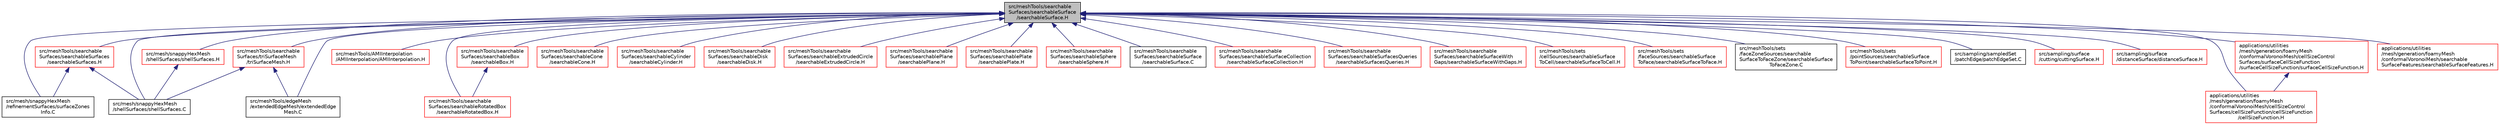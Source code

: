 digraph "src/meshTools/searchableSurfaces/searchableSurface/searchableSurface.H"
{
  bgcolor="transparent";
  edge [fontname="Helvetica",fontsize="10",labelfontname="Helvetica",labelfontsize="10"];
  node [fontname="Helvetica",fontsize="10",shape=record];
  Node1 [label="src/meshTools/searchable\lSurfaces/searchableSurface\l/searchableSurface.H",height=0.2,width=0.4,color="black", fillcolor="grey75", style="filled" fontcolor="black"];
  Node1 -> Node2 [dir="back",color="midnightblue",fontsize="10",style="solid",fontname="Helvetica"];
  Node2 [label="src/mesh/snappyHexMesh\l/refinementSurfaces/surfaceZones\lInfo.C",height=0.2,width=0.4,color="black",URL="$surfaceZonesInfo_8C.html"];
  Node1 -> Node3 [dir="back",color="midnightblue",fontsize="10",style="solid",fontname="Helvetica"];
  Node3 [label="src/mesh/snappyHexMesh\l/shellSurfaces/shellSurfaces.H",height=0.2,width=0.4,color="red",URL="$shellSurfaces_8H.html"];
  Node3 -> Node4 [dir="back",color="midnightblue",fontsize="10",style="solid",fontname="Helvetica"];
  Node4 [label="src/mesh/snappyHexMesh\l/shellSurfaces/shellSurfaces.C",height=0.2,width=0.4,color="black",URL="$shellSurfaces_8C.html"];
  Node1 -> Node4 [dir="back",color="midnightblue",fontsize="10",style="solid",fontname="Helvetica"];
  Node1 -> Node5 [dir="back",color="midnightblue",fontsize="10",style="solid",fontname="Helvetica"];
  Node5 [label="src/meshTools/AMIInterpolation\l/AMIInterpolation/AMIInterpolation.H",height=0.2,width=0.4,color="red",URL="$AMIInterpolation_8H.html"];
  Node1 -> Node6 [dir="back",color="midnightblue",fontsize="10",style="solid",fontname="Helvetica"];
  Node6 [label="src/meshTools/edgeMesh\l/extendedEdgeMesh/extendedEdge\lMesh.C",height=0.2,width=0.4,color="black",URL="$extendedEdgeMesh_8C.html"];
  Node1 -> Node7 [dir="back",color="midnightblue",fontsize="10",style="solid",fontname="Helvetica"];
  Node7 [label="src/meshTools/searchable\lSurfaces/searchableBox\l/searchableBox.H",height=0.2,width=0.4,color="red",URL="$searchableBox_8H.html"];
  Node7 -> Node8 [dir="back",color="midnightblue",fontsize="10",style="solid",fontname="Helvetica"];
  Node8 [label="src/meshTools/searchable\lSurfaces/searchableRotatedBox\l/searchableRotatedBox.H",height=0.2,width=0.4,color="red",URL="$searchableRotatedBox_8H.html"];
  Node1 -> Node9 [dir="back",color="midnightblue",fontsize="10",style="solid",fontname="Helvetica"];
  Node9 [label="src/meshTools/searchable\lSurfaces/searchableCone\l/searchableCone.H",height=0.2,width=0.4,color="red",URL="$searchableCone_8H.html"];
  Node1 -> Node10 [dir="back",color="midnightblue",fontsize="10",style="solid",fontname="Helvetica"];
  Node10 [label="src/meshTools/searchable\lSurfaces/searchableCylinder\l/searchableCylinder.H",height=0.2,width=0.4,color="red",URL="$searchableCylinder_8H.html"];
  Node1 -> Node11 [dir="back",color="midnightblue",fontsize="10",style="solid",fontname="Helvetica"];
  Node11 [label="src/meshTools/searchable\lSurfaces/searchableDisk\l/searchableDisk.H",height=0.2,width=0.4,color="red",URL="$searchableDisk_8H.html"];
  Node1 -> Node12 [dir="back",color="midnightblue",fontsize="10",style="solid",fontname="Helvetica"];
  Node12 [label="src/meshTools/searchable\lSurfaces/searchableExtrudedCircle\l/searchableExtrudedCircle.H",height=0.2,width=0.4,color="red",URL="$searchableExtrudedCircle_8H.html"];
  Node1 -> Node13 [dir="back",color="midnightblue",fontsize="10",style="solid",fontname="Helvetica"];
  Node13 [label="src/meshTools/searchable\lSurfaces/searchablePlane\l/searchablePlane.H",height=0.2,width=0.4,color="red",URL="$searchablePlane_8H.html"];
  Node1 -> Node14 [dir="back",color="midnightblue",fontsize="10",style="solid",fontname="Helvetica"];
  Node14 [label="src/meshTools/searchable\lSurfaces/searchablePlate\l/searchablePlate.H",height=0.2,width=0.4,color="red",URL="$searchablePlate_8H.html"];
  Node1 -> Node8 [dir="back",color="midnightblue",fontsize="10",style="solid",fontname="Helvetica"];
  Node1 -> Node15 [dir="back",color="midnightblue",fontsize="10",style="solid",fontname="Helvetica"];
  Node15 [label="src/meshTools/searchable\lSurfaces/searchableSphere\l/searchableSphere.H",height=0.2,width=0.4,color="red",URL="$searchableSphere_8H.html"];
  Node1 -> Node16 [dir="back",color="midnightblue",fontsize="10",style="solid",fontname="Helvetica"];
  Node16 [label="src/meshTools/searchable\lSurfaces/searchableSurface\l/searchableSurface.C",height=0.2,width=0.4,color="black",URL="$searchableSurface_8C.html"];
  Node1 -> Node17 [dir="back",color="midnightblue",fontsize="10",style="solid",fontname="Helvetica"];
  Node17 [label="src/meshTools/searchable\lSurfaces/searchableSurfaceCollection\l/searchableSurfaceCollection.H",height=0.2,width=0.4,color="red",URL="$searchableSurfaceCollection_8H.html"];
  Node1 -> Node18 [dir="back",color="midnightblue",fontsize="10",style="solid",fontname="Helvetica"];
  Node18 [label="src/meshTools/searchable\lSurfaces/searchableSurfaces\l/searchableSurfaces.H",height=0.2,width=0.4,color="red",URL="$searchableSurfaces_8H.html"];
  Node18 -> Node2 [dir="back",color="midnightblue",fontsize="10",style="solid",fontname="Helvetica"];
  Node18 -> Node4 [dir="back",color="midnightblue",fontsize="10",style="solid",fontname="Helvetica"];
  Node1 -> Node19 [dir="back",color="midnightblue",fontsize="10",style="solid",fontname="Helvetica"];
  Node19 [label="src/meshTools/searchable\lSurfaces/searchableSurfacesQueries\l/searchableSurfacesQueries.H",height=0.2,width=0.4,color="red",URL="$searchableSurfacesQueries_8H.html"];
  Node1 -> Node20 [dir="back",color="midnightblue",fontsize="10",style="solid",fontname="Helvetica"];
  Node20 [label="src/meshTools/searchable\lSurfaces/searchableSurfaceWith\lGaps/searchableSurfaceWithGaps.H",height=0.2,width=0.4,color="red",URL="$searchableSurfaceWithGaps_8H.html"];
  Node1 -> Node21 [dir="back",color="midnightblue",fontsize="10",style="solid",fontname="Helvetica"];
  Node21 [label="src/meshTools/searchable\lSurfaces/triSurfaceMesh\l/triSurfaceMesh.H",height=0.2,width=0.4,color="red",URL="$triSurfaceMesh_8H.html"];
  Node21 -> Node4 [dir="back",color="midnightblue",fontsize="10",style="solid",fontname="Helvetica"];
  Node21 -> Node6 [dir="back",color="midnightblue",fontsize="10",style="solid",fontname="Helvetica"];
  Node1 -> Node22 [dir="back",color="midnightblue",fontsize="10",style="solid",fontname="Helvetica"];
  Node22 [label="src/meshTools/sets\l/cellSources/searchableSurface\lToCell/searchableSurfaceToCell.H",height=0.2,width=0.4,color="red",URL="$searchableSurfaceToCell_8H.html"];
  Node1 -> Node23 [dir="back",color="midnightblue",fontsize="10",style="solid",fontname="Helvetica"];
  Node23 [label="src/meshTools/sets\l/faceSources/searchableSurface\lToFace/searchableSurfaceToFace.H",height=0.2,width=0.4,color="red",URL="$searchableSurfaceToFace_8H.html"];
  Node1 -> Node24 [dir="back",color="midnightblue",fontsize="10",style="solid",fontname="Helvetica"];
  Node24 [label="src/meshTools/sets\l/faceZoneSources/searchable\lSurfaceToFaceZone/searchableSurface\lToFaceZone.C",height=0.2,width=0.4,color="black",URL="$searchableSurfaceToFaceZone_8C.html"];
  Node1 -> Node25 [dir="back",color="midnightblue",fontsize="10",style="solid",fontname="Helvetica"];
  Node25 [label="src/meshTools/sets\l/pointSources/searchableSurface\lToPoint/searchableSurfaceToPoint.H",height=0.2,width=0.4,color="red",URL="$searchableSurfaceToPoint_8H.html"];
  Node1 -> Node26 [dir="back",color="midnightblue",fontsize="10",style="solid",fontname="Helvetica"];
  Node26 [label="src/sampling/sampledSet\l/patchEdge/patchEdgeSet.C",height=0.2,width=0.4,color="black",URL="$patchEdgeSet_8C.html"];
  Node1 -> Node27 [dir="back",color="midnightblue",fontsize="10",style="solid",fontname="Helvetica"];
  Node27 [label="src/sampling/surface\l/cutting/cuttingSurface.H",height=0.2,width=0.4,color="red",URL="$cuttingSurface_8H.html"];
  Node1 -> Node28 [dir="back",color="midnightblue",fontsize="10",style="solid",fontname="Helvetica"];
  Node28 [label="src/sampling/surface\l/distanceSurface/distanceSurface.H",height=0.2,width=0.4,color="red",URL="$distanceSurface_8H.html"];
  Node1 -> Node29 [dir="back",color="midnightblue",fontsize="10",style="solid",fontname="Helvetica"];
  Node29 [label="applications/utilities\l/mesh/generation/foamyMesh\l/conformalVoronoiMesh/cellSizeControl\lSurfaces/cellSizeFunction/cellSizeFunction\l/cellSizeFunction.H",height=0.2,width=0.4,color="red",URL="$cellSizeFunction_8H.html"];
  Node1 -> Node30 [dir="back",color="midnightblue",fontsize="10",style="solid",fontname="Helvetica"];
  Node30 [label="applications/utilities\l/mesh/generation/foamyMesh\l/conformalVoronoiMesh/cellSizeControl\lSurfaces/surfaceCellSizeFunction\l/surfaceCellSizeFunction/surfaceCellSizeFunction.H",height=0.2,width=0.4,color="red",URL="$surfaceCellSizeFunction_8H.html"];
  Node30 -> Node29 [dir="back",color="midnightblue",fontsize="10",style="solid",fontname="Helvetica"];
  Node1 -> Node31 [dir="back",color="midnightblue",fontsize="10",style="solid",fontname="Helvetica"];
  Node31 [label="applications/utilities\l/mesh/generation/foamyMesh\l/conformalVoronoiMesh/searchable\lSurfaceFeatures/searchableSurfaceFeatures.H",height=0.2,width=0.4,color="red",URL="$searchableSurfaceFeatures_8H.html"];
}
